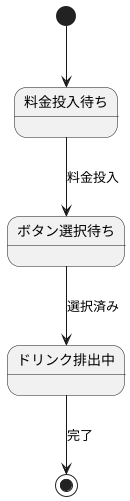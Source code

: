 @startuml

[*] --> 料金投入待ち
料金投入待ち --> ボタン選択待ち :料金投入
ボタン選択待ち -->ドリンク排出中 :選択済み
ドリンク排出中 -->[*] :完了
@enduml